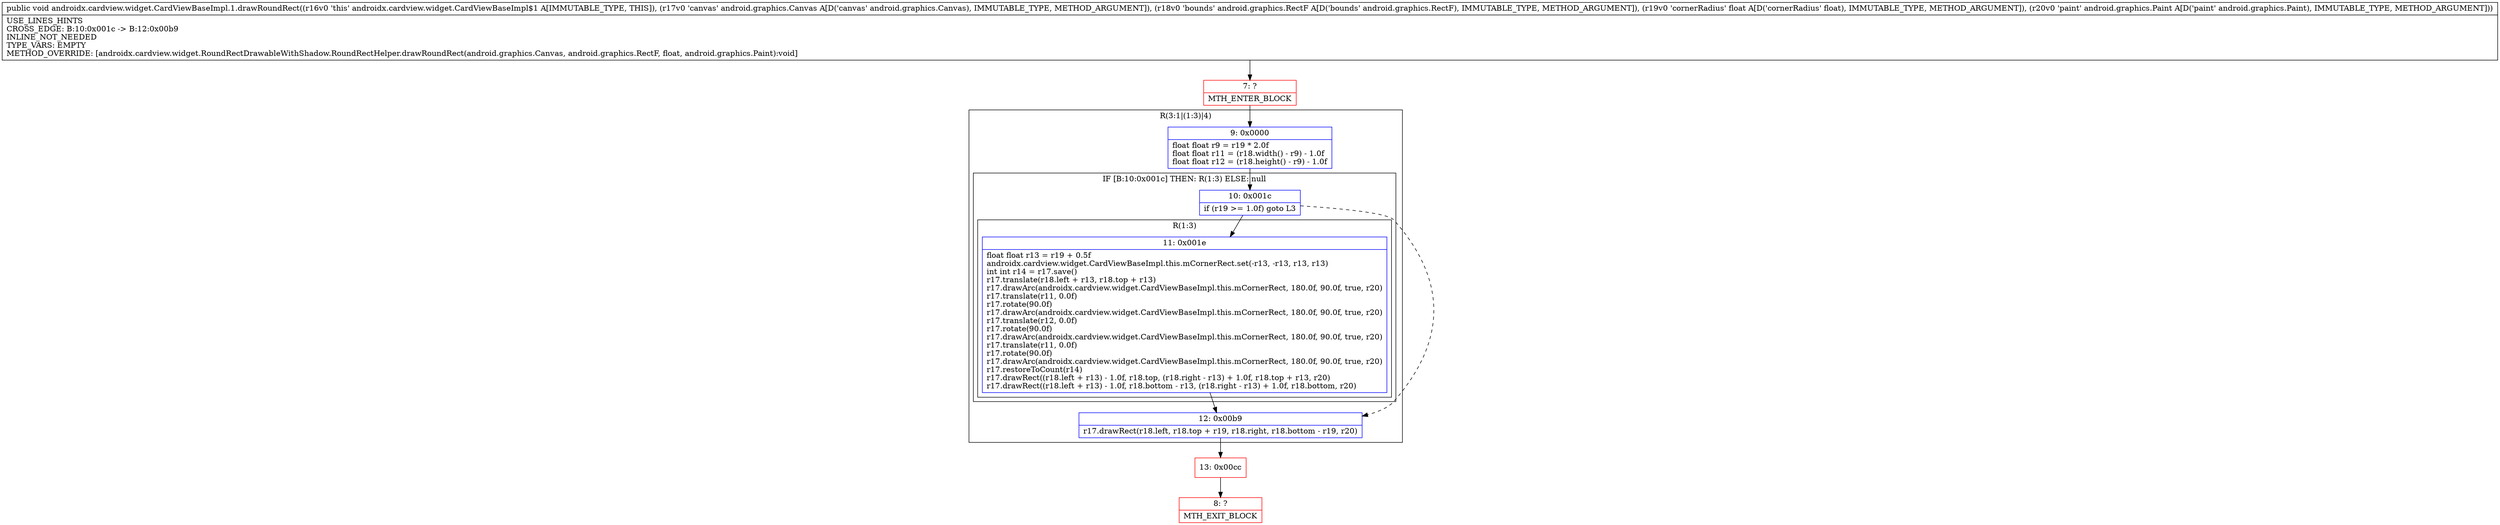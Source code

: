 digraph "CFG forandroidx.cardview.widget.CardViewBaseImpl.1.drawRoundRect(Landroid\/graphics\/Canvas;Landroid\/graphics\/RectF;FLandroid\/graphics\/Paint;)V" {
subgraph cluster_Region_1717872444 {
label = "R(3:1|(1:3)|4)";
node [shape=record,color=blue];
Node_9 [shape=record,label="{9\:\ 0x0000|float float r9 = r19 * 2.0f\lfloat float r11 = (r18.width() \- r9) \- 1.0f\lfloat float r12 = (r18.height() \- r9) \- 1.0f\l}"];
subgraph cluster_IfRegion_1545955719 {
label = "IF [B:10:0x001c] THEN: R(1:3) ELSE: null";
node [shape=record,color=blue];
Node_10 [shape=record,label="{10\:\ 0x001c|if (r19 \>= 1.0f) goto L3\l}"];
subgraph cluster_Region_487365583 {
label = "R(1:3)";
node [shape=record,color=blue];
Node_11 [shape=record,label="{11\:\ 0x001e|float float r13 = r19 + 0.5f\landroidx.cardview.widget.CardViewBaseImpl.this.mCornerRect.set(\-r13, \-r13, r13, r13)\lint int r14 = r17.save()\lr17.translate(r18.left + r13, r18.top + r13)\lr17.drawArc(androidx.cardview.widget.CardViewBaseImpl.this.mCornerRect, 180.0f, 90.0f, true, r20)\lr17.translate(r11, 0.0f)\lr17.rotate(90.0f)\lr17.drawArc(androidx.cardview.widget.CardViewBaseImpl.this.mCornerRect, 180.0f, 90.0f, true, r20)\lr17.translate(r12, 0.0f)\lr17.rotate(90.0f)\lr17.drawArc(androidx.cardview.widget.CardViewBaseImpl.this.mCornerRect, 180.0f, 90.0f, true, r20)\lr17.translate(r11, 0.0f)\lr17.rotate(90.0f)\lr17.drawArc(androidx.cardview.widget.CardViewBaseImpl.this.mCornerRect, 180.0f, 90.0f, true, r20)\lr17.restoreToCount(r14)\lr17.drawRect((r18.left + r13) \- 1.0f, r18.top, (r18.right \- r13) + 1.0f, r18.top + r13, r20)\lr17.drawRect((r18.left + r13) \- 1.0f, r18.bottom \- r13, (r18.right \- r13) + 1.0f, r18.bottom, r20)\l}"];
}
}
Node_12 [shape=record,label="{12\:\ 0x00b9|r17.drawRect(r18.left, r18.top + r19, r18.right, r18.bottom \- r19, r20)\l}"];
}
Node_7 [shape=record,color=red,label="{7\:\ ?|MTH_ENTER_BLOCK\l}"];
Node_13 [shape=record,color=red,label="{13\:\ 0x00cc}"];
Node_8 [shape=record,color=red,label="{8\:\ ?|MTH_EXIT_BLOCK\l}"];
MethodNode[shape=record,label="{public void androidx.cardview.widget.CardViewBaseImpl.1.drawRoundRect((r16v0 'this' androidx.cardview.widget.CardViewBaseImpl$1 A[IMMUTABLE_TYPE, THIS]), (r17v0 'canvas' android.graphics.Canvas A[D('canvas' android.graphics.Canvas), IMMUTABLE_TYPE, METHOD_ARGUMENT]), (r18v0 'bounds' android.graphics.RectF A[D('bounds' android.graphics.RectF), IMMUTABLE_TYPE, METHOD_ARGUMENT]), (r19v0 'cornerRadius' float A[D('cornerRadius' float), IMMUTABLE_TYPE, METHOD_ARGUMENT]), (r20v0 'paint' android.graphics.Paint A[D('paint' android.graphics.Paint), IMMUTABLE_TYPE, METHOD_ARGUMENT]))  | USE_LINES_HINTS\lCROSS_EDGE: B:10:0x001c \-\> B:12:0x00b9\lINLINE_NOT_NEEDED\lTYPE_VARS: EMPTY\lMETHOD_OVERRIDE: [androidx.cardview.widget.RoundRectDrawableWithShadow.RoundRectHelper.drawRoundRect(android.graphics.Canvas, android.graphics.RectF, float, android.graphics.Paint):void]\l}"];
MethodNode -> Node_7;Node_9 -> Node_10;
Node_10 -> Node_11;
Node_10 -> Node_12[style=dashed];
Node_11 -> Node_12;
Node_12 -> Node_13;
Node_7 -> Node_9;
Node_13 -> Node_8;
}

